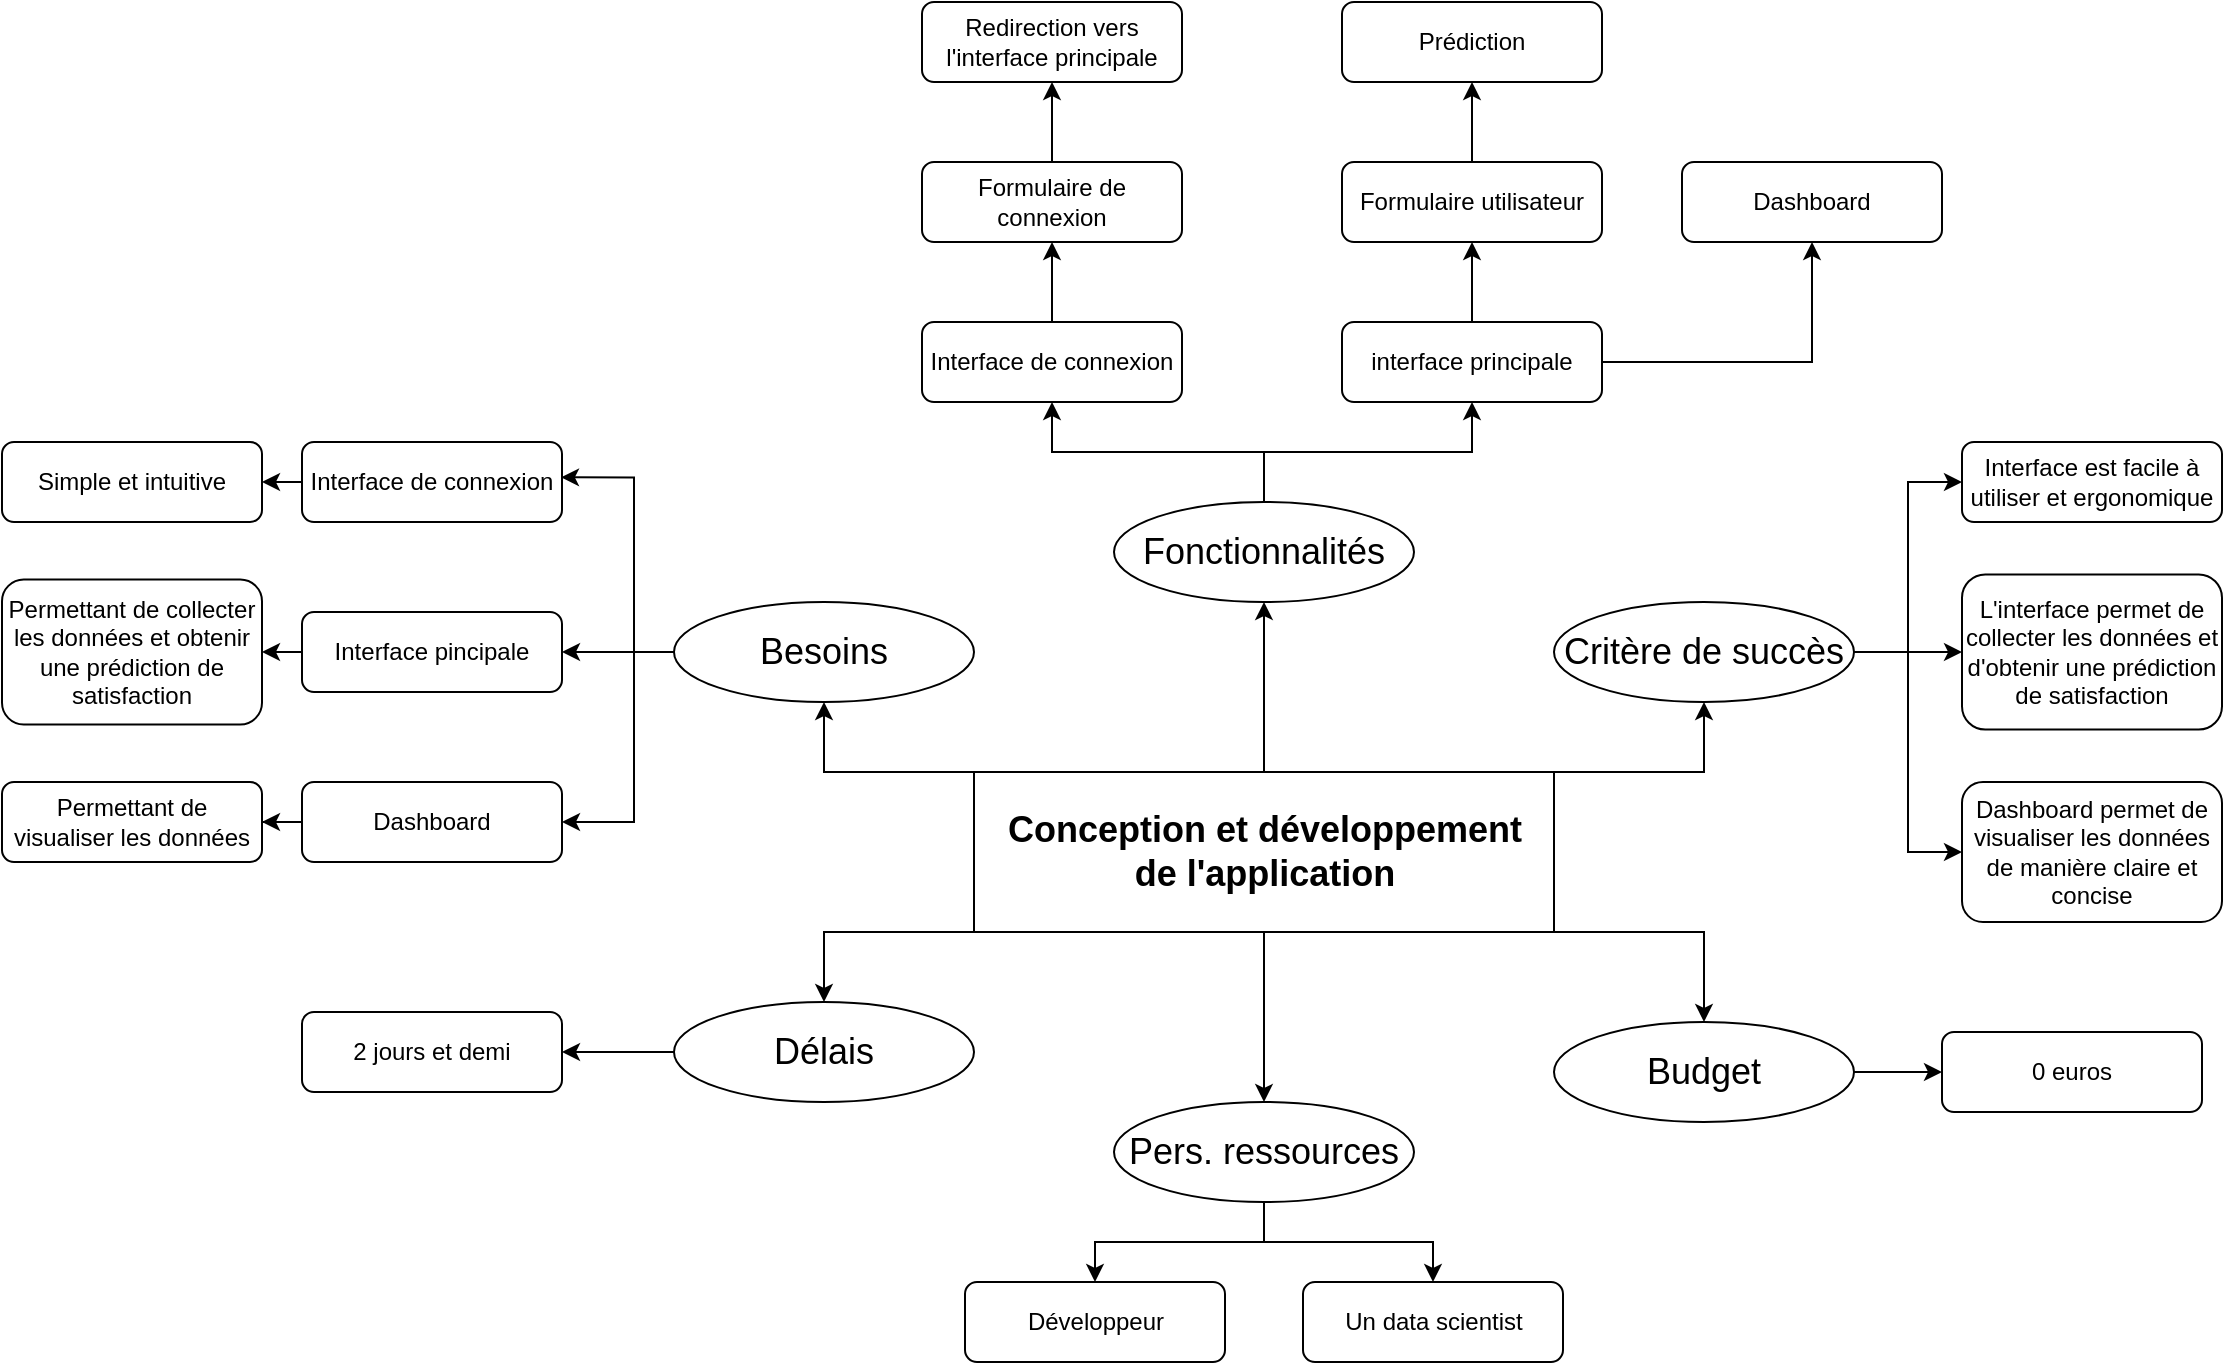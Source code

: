<mxfile version="22.1.4" type="github">
  <diagram name="Page-1" id="taecw9C5bGbbCVP_hGBg">
    <mxGraphModel dx="1762" dy="877" grid="1" gridSize="10" guides="1" tooltips="1" connect="1" arrows="1" fold="1" page="1" pageScale="1" pageWidth="827" pageHeight="1169" math="0" shadow="0">
      <root>
        <mxCell id="0" />
        <mxCell id="1" parent="0" />
        <mxCell id="JHMLERF2ndYPwHmZeLBS-14" style="edgeStyle=orthogonalEdgeStyle;rounded=0;orthogonalLoop=1;jettySize=auto;html=1;exitX=0.5;exitY=0;exitDx=0;exitDy=0;entryX=0.5;entryY=1;entryDx=0;entryDy=0;" edge="1" parent="1" source="JHMLERF2ndYPwHmZeLBS-1" target="JHMLERF2ndYPwHmZeLBS-7">
          <mxGeometry relative="1" as="geometry" />
        </mxCell>
        <mxCell id="JHMLERF2ndYPwHmZeLBS-16" style="edgeStyle=orthogonalEdgeStyle;rounded=0;orthogonalLoop=1;jettySize=auto;html=1;exitX=1;exitY=0;exitDx=0;exitDy=0;entryX=0.5;entryY=1;entryDx=0;entryDy=0;" edge="1" parent="1" source="JHMLERF2ndYPwHmZeLBS-1" target="JHMLERF2ndYPwHmZeLBS-9">
          <mxGeometry relative="1" as="geometry">
            <Array as="points">
              <mxPoint x="1461" y="545" />
            </Array>
          </mxGeometry>
        </mxCell>
        <mxCell id="JHMLERF2ndYPwHmZeLBS-17" style="edgeStyle=orthogonalEdgeStyle;rounded=0;orthogonalLoop=1;jettySize=auto;html=1;exitX=1;exitY=1;exitDx=0;exitDy=0;entryX=0.5;entryY=0;entryDx=0;entryDy=0;" edge="1" parent="1" source="JHMLERF2ndYPwHmZeLBS-1" target="JHMLERF2ndYPwHmZeLBS-12">
          <mxGeometry relative="1" as="geometry">
            <Array as="points">
              <mxPoint x="1461" y="625" />
            </Array>
          </mxGeometry>
        </mxCell>
        <mxCell id="JHMLERF2ndYPwHmZeLBS-18" style="edgeStyle=orthogonalEdgeStyle;rounded=0;orthogonalLoop=1;jettySize=auto;html=1;exitX=0;exitY=0;exitDx=0;exitDy=0;entryX=0.5;entryY=1;entryDx=0;entryDy=0;" edge="1" parent="1" source="JHMLERF2ndYPwHmZeLBS-1" target="JHMLERF2ndYPwHmZeLBS-4">
          <mxGeometry relative="1" as="geometry">
            <Array as="points">
              <mxPoint x="1021" y="545" />
            </Array>
          </mxGeometry>
        </mxCell>
        <mxCell id="JHMLERF2ndYPwHmZeLBS-19" style="edgeStyle=orthogonalEdgeStyle;rounded=0;orthogonalLoop=1;jettySize=auto;html=1;exitX=0;exitY=1;exitDx=0;exitDy=0;entryX=0.5;entryY=0;entryDx=0;entryDy=0;" edge="1" parent="1" source="JHMLERF2ndYPwHmZeLBS-1" target="JHMLERF2ndYPwHmZeLBS-10">
          <mxGeometry relative="1" as="geometry">
            <Array as="points">
              <mxPoint x="1021" y="625" />
            </Array>
          </mxGeometry>
        </mxCell>
        <mxCell id="JHMLERF2ndYPwHmZeLBS-20" style="edgeStyle=orthogonalEdgeStyle;rounded=0;orthogonalLoop=1;jettySize=auto;html=1;exitX=0.5;exitY=1;exitDx=0;exitDy=0;entryX=0.5;entryY=0;entryDx=0;entryDy=0;" edge="1" parent="1" source="JHMLERF2ndYPwHmZeLBS-1" target="JHMLERF2ndYPwHmZeLBS-11">
          <mxGeometry relative="1" as="geometry" />
        </mxCell>
        <mxCell id="JHMLERF2ndYPwHmZeLBS-1" value="" style="swimlane;startSize=0;fillColor=#FFF2CC;" vertex="1" parent="1">
          <mxGeometry x="1096" y="545" width="290" height="80" as="geometry" />
        </mxCell>
        <mxCell id="JHMLERF2ndYPwHmZeLBS-3" value="&lt;font style=&quot;font-size: 18px;&quot;&gt;&lt;b&gt;Conception et développement &lt;br&gt;de l&#39;application&lt;/b&gt;&lt;/font&gt;" style="text;html=1;align=center;verticalAlign=middle;resizable=0;points=[];autosize=1;strokeColor=none;fillColor=none;" vertex="1" parent="JHMLERF2ndYPwHmZeLBS-1">
          <mxGeometry x="5" y="10" width="280" height="60" as="geometry" />
        </mxCell>
        <mxCell id="JHMLERF2ndYPwHmZeLBS-35" style="edgeStyle=orthogonalEdgeStyle;rounded=0;orthogonalLoop=1;jettySize=auto;html=1;exitX=0;exitY=0.5;exitDx=0;exitDy=0;entryX=1;entryY=0.5;entryDx=0;entryDy=0;" edge="1" parent="1" target="JHMLERF2ndYPwHmZeLBS-31">
          <mxGeometry relative="1" as="geometry">
            <mxPoint x="926.0" y="485" as="sourcePoint" />
            <Array as="points">
              <mxPoint x="926" y="570" />
            </Array>
          </mxGeometry>
        </mxCell>
        <mxCell id="JHMLERF2ndYPwHmZeLBS-40" style="edgeStyle=orthogonalEdgeStyle;rounded=0;orthogonalLoop=1;jettySize=auto;html=1;exitX=0;exitY=0.5;exitDx=0;exitDy=0;" edge="1" parent="1" source="JHMLERF2ndYPwHmZeLBS-4" target="JHMLERF2ndYPwHmZeLBS-27">
          <mxGeometry relative="1" as="geometry" />
        </mxCell>
        <mxCell id="JHMLERF2ndYPwHmZeLBS-4" value="&lt;font style=&quot;font-size: 18px;&quot;&gt;Besoins&lt;/font&gt;" style="ellipse;whiteSpace=wrap;html=1;" vertex="1" parent="1">
          <mxGeometry x="946" y="460" width="150" height="50" as="geometry" />
        </mxCell>
        <mxCell id="JHMLERF2ndYPwHmZeLBS-44" style="edgeStyle=orthogonalEdgeStyle;rounded=0;orthogonalLoop=1;jettySize=auto;html=1;exitX=0.5;exitY=0;exitDx=0;exitDy=0;entryX=0.5;entryY=1;entryDx=0;entryDy=0;" edge="1" parent="1" source="JHMLERF2ndYPwHmZeLBS-7" target="JHMLERF2ndYPwHmZeLBS-42">
          <mxGeometry relative="1" as="geometry" />
        </mxCell>
        <mxCell id="JHMLERF2ndYPwHmZeLBS-45" style="edgeStyle=orthogonalEdgeStyle;rounded=0;orthogonalLoop=1;jettySize=auto;html=1;exitX=0.5;exitY=0;exitDx=0;exitDy=0;entryX=0.5;entryY=1;entryDx=0;entryDy=0;" edge="1" parent="1" source="JHMLERF2ndYPwHmZeLBS-7" target="JHMLERF2ndYPwHmZeLBS-43">
          <mxGeometry relative="1" as="geometry" />
        </mxCell>
        <mxCell id="JHMLERF2ndYPwHmZeLBS-7" value="&lt;font style=&quot;font-size: 18px;&quot;&gt;Fonctionnalités&lt;/font&gt;" style="ellipse;whiteSpace=wrap;html=1;" vertex="1" parent="1">
          <mxGeometry x="1166" y="410" width="150" height="50" as="geometry" />
        </mxCell>
        <mxCell id="JHMLERF2ndYPwHmZeLBS-85" style="edgeStyle=orthogonalEdgeStyle;rounded=0;orthogonalLoop=1;jettySize=auto;html=1;exitX=1;exitY=0.5;exitDx=0;exitDy=0;" edge="1" parent="1" source="JHMLERF2ndYPwHmZeLBS-9" target="JHMLERF2ndYPwHmZeLBS-74">
          <mxGeometry relative="1" as="geometry" />
        </mxCell>
        <mxCell id="JHMLERF2ndYPwHmZeLBS-86" style="edgeStyle=orthogonalEdgeStyle;rounded=0;orthogonalLoop=1;jettySize=auto;html=1;exitX=1;exitY=0.5;exitDx=0;exitDy=0;entryX=0;entryY=0.5;entryDx=0;entryDy=0;" edge="1" parent="1" source="JHMLERF2ndYPwHmZeLBS-9" target="JHMLERF2ndYPwHmZeLBS-73">
          <mxGeometry relative="1" as="geometry" />
        </mxCell>
        <mxCell id="JHMLERF2ndYPwHmZeLBS-87" style="edgeStyle=orthogonalEdgeStyle;rounded=0;orthogonalLoop=1;jettySize=auto;html=1;exitX=1;exitY=0.5;exitDx=0;exitDy=0;entryX=0;entryY=0.5;entryDx=0;entryDy=0;" edge="1" parent="1" source="JHMLERF2ndYPwHmZeLBS-9" target="JHMLERF2ndYPwHmZeLBS-75">
          <mxGeometry relative="1" as="geometry" />
        </mxCell>
        <mxCell id="JHMLERF2ndYPwHmZeLBS-9" value="&lt;span style=&quot;font-size: 18px;&quot;&gt;Critère de succès&lt;/span&gt;" style="ellipse;whiteSpace=wrap;html=1;" vertex="1" parent="1">
          <mxGeometry x="1386" y="460" width="150" height="50" as="geometry" />
        </mxCell>
        <mxCell id="JHMLERF2ndYPwHmZeLBS-89" style="edgeStyle=orthogonalEdgeStyle;rounded=0;orthogonalLoop=1;jettySize=auto;html=1;exitX=0;exitY=0.5;exitDx=0;exitDy=0;" edge="1" parent="1" source="JHMLERF2ndYPwHmZeLBS-10" target="JHMLERF2ndYPwHmZeLBS-88">
          <mxGeometry relative="1" as="geometry" />
        </mxCell>
        <mxCell id="JHMLERF2ndYPwHmZeLBS-10" value="&lt;font style=&quot;font-size: 18px;&quot;&gt;Délais&lt;/font&gt;" style="ellipse;whiteSpace=wrap;html=1;" vertex="1" parent="1">
          <mxGeometry x="946" y="660" width="150" height="50" as="geometry" />
        </mxCell>
        <mxCell id="JHMLERF2ndYPwHmZeLBS-94" style="edgeStyle=orthogonalEdgeStyle;rounded=0;orthogonalLoop=1;jettySize=auto;html=1;exitX=0.5;exitY=1;exitDx=0;exitDy=0;entryX=0.5;entryY=0;entryDx=0;entryDy=0;" edge="1" parent="1" source="JHMLERF2ndYPwHmZeLBS-11" target="JHMLERF2ndYPwHmZeLBS-92">
          <mxGeometry relative="1" as="geometry" />
        </mxCell>
        <mxCell id="JHMLERF2ndYPwHmZeLBS-95" style="edgeStyle=orthogonalEdgeStyle;rounded=0;orthogonalLoop=1;jettySize=auto;html=1;exitX=0.5;exitY=1;exitDx=0;exitDy=0;entryX=0.5;entryY=0;entryDx=0;entryDy=0;" edge="1" parent="1" source="JHMLERF2ndYPwHmZeLBS-11" target="JHMLERF2ndYPwHmZeLBS-93">
          <mxGeometry relative="1" as="geometry" />
        </mxCell>
        <mxCell id="JHMLERF2ndYPwHmZeLBS-11" value="&lt;span style=&quot;font-size: 18px;&quot;&gt;Pers. ressources&lt;/span&gt;" style="ellipse;whiteSpace=wrap;html=1;" vertex="1" parent="1">
          <mxGeometry x="1166" y="710" width="150" height="50" as="geometry" />
        </mxCell>
        <mxCell id="JHMLERF2ndYPwHmZeLBS-91" style="edgeStyle=orthogonalEdgeStyle;rounded=0;orthogonalLoop=1;jettySize=auto;html=1;exitX=1;exitY=0.5;exitDx=0;exitDy=0;entryX=0;entryY=0.5;entryDx=0;entryDy=0;" edge="1" parent="1" source="JHMLERF2ndYPwHmZeLBS-12" target="JHMLERF2ndYPwHmZeLBS-90">
          <mxGeometry relative="1" as="geometry" />
        </mxCell>
        <mxCell id="JHMLERF2ndYPwHmZeLBS-12" value="&lt;font style=&quot;font-size: 18px;&quot;&gt;Budget&lt;/font&gt;" style="ellipse;whiteSpace=wrap;html=1;" vertex="1" parent="1">
          <mxGeometry x="1386" y="670" width="150" height="50" as="geometry" />
        </mxCell>
        <mxCell id="JHMLERF2ndYPwHmZeLBS-36" style="edgeStyle=orthogonalEdgeStyle;rounded=0;orthogonalLoop=1;jettySize=auto;html=1;exitX=0;exitY=0.5;exitDx=0;exitDy=0;entryX=1;entryY=0.5;entryDx=0;entryDy=0;" edge="1" parent="1" source="JHMLERF2ndYPwHmZeLBS-26" target="JHMLERF2ndYPwHmZeLBS-30">
          <mxGeometry relative="1" as="geometry" />
        </mxCell>
        <mxCell id="JHMLERF2ndYPwHmZeLBS-26" value="Interface de connexion&lt;span id=&quot;docs-internal-guid-3e4ef8b2-7fff-d972-ab93-ef912944479c&quot;&gt;&lt;/span&gt;" style="rounded=1;whiteSpace=wrap;html=1;" vertex="1" parent="1">
          <mxGeometry x="760" y="380" width="130" height="40" as="geometry" />
        </mxCell>
        <mxCell id="JHMLERF2ndYPwHmZeLBS-37" style="edgeStyle=orthogonalEdgeStyle;rounded=0;orthogonalLoop=1;jettySize=auto;html=1;exitX=0;exitY=0.5;exitDx=0;exitDy=0;" edge="1" parent="1" source="JHMLERF2ndYPwHmZeLBS-27" target="JHMLERF2ndYPwHmZeLBS-29">
          <mxGeometry relative="1" as="geometry" />
        </mxCell>
        <mxCell id="JHMLERF2ndYPwHmZeLBS-27" value="Interface pincipale&lt;span id=&quot;docs-internal-guid-3e4ef8b2-7fff-d972-ab93-ef912944479c&quot;&gt;&lt;/span&gt;" style="rounded=1;whiteSpace=wrap;html=1;" vertex="1" parent="1">
          <mxGeometry x="760" y="465" width="130" height="40" as="geometry" />
        </mxCell>
        <mxCell id="JHMLERF2ndYPwHmZeLBS-29" value="Permettant de collecter les données et obtenir une prédiction de satisfaction&lt;span id=&quot;docs-internal-guid-3e4ef8b2-7fff-d972-ab93-ef912944479c&quot;&gt;&lt;/span&gt;" style="rounded=1;whiteSpace=wrap;html=1;" vertex="1" parent="1">
          <mxGeometry x="610" y="448.75" width="130" height="72.5" as="geometry" />
        </mxCell>
        <mxCell id="JHMLERF2ndYPwHmZeLBS-30" value="Simple et intuitive&lt;span id=&quot;docs-internal-guid-3e4ef8b2-7fff-d972-ab93-ef912944479c&quot;&gt;&lt;/span&gt;" style="rounded=1;whiteSpace=wrap;html=1;" vertex="1" parent="1">
          <mxGeometry x="610" y="380" width="130" height="40" as="geometry" />
        </mxCell>
        <mxCell id="JHMLERF2ndYPwHmZeLBS-38" style="edgeStyle=orthogonalEdgeStyle;rounded=0;orthogonalLoop=1;jettySize=auto;html=1;exitX=0;exitY=0.5;exitDx=0;exitDy=0;" edge="1" parent="1" source="JHMLERF2ndYPwHmZeLBS-31" target="JHMLERF2ndYPwHmZeLBS-32">
          <mxGeometry relative="1" as="geometry" />
        </mxCell>
        <mxCell id="JHMLERF2ndYPwHmZeLBS-31" value="Dashboard" style="rounded=1;whiteSpace=wrap;html=1;" vertex="1" parent="1">
          <mxGeometry x="760" y="550" width="130" height="40" as="geometry" />
        </mxCell>
        <mxCell id="JHMLERF2ndYPwHmZeLBS-32" value="Permettant de visualiser les données" style="rounded=1;whiteSpace=wrap;html=1;" vertex="1" parent="1">
          <mxGeometry x="610" y="550" width="130" height="40" as="geometry" />
        </mxCell>
        <mxCell id="JHMLERF2ndYPwHmZeLBS-34" style="edgeStyle=orthogonalEdgeStyle;rounded=0;orthogonalLoop=1;jettySize=auto;html=1;exitX=0;exitY=0.5;exitDx=0;exitDy=0;entryX=0.996;entryY=0.442;entryDx=0;entryDy=0;entryPerimeter=0;" edge="1" parent="1" target="JHMLERF2ndYPwHmZeLBS-26">
          <mxGeometry relative="1" as="geometry">
            <mxPoint x="926.0" y="485" as="sourcePoint" />
            <Array as="points">
              <mxPoint x="926" y="398" />
            </Array>
          </mxGeometry>
        </mxCell>
        <mxCell id="JHMLERF2ndYPwHmZeLBS-65" style="edgeStyle=orthogonalEdgeStyle;rounded=0;orthogonalLoop=1;jettySize=auto;html=1;exitX=0.5;exitY=0;exitDx=0;exitDy=0;entryX=0.5;entryY=1;entryDx=0;entryDy=0;" edge="1" parent="1" source="JHMLERF2ndYPwHmZeLBS-42" target="JHMLERF2ndYPwHmZeLBS-47">
          <mxGeometry relative="1" as="geometry" />
        </mxCell>
        <mxCell id="JHMLERF2ndYPwHmZeLBS-42" value="Interface de connexion" style="rounded=1;whiteSpace=wrap;html=1;" vertex="1" parent="1">
          <mxGeometry x="1070" y="320" width="130" height="40" as="geometry" />
        </mxCell>
        <mxCell id="JHMLERF2ndYPwHmZeLBS-67" style="edgeStyle=orthogonalEdgeStyle;rounded=0;orthogonalLoop=1;jettySize=auto;html=1;exitX=0.5;exitY=0;exitDx=0;exitDy=0;entryX=0.5;entryY=1;entryDx=0;entryDy=0;" edge="1" parent="1" source="JHMLERF2ndYPwHmZeLBS-43" target="JHMLERF2ndYPwHmZeLBS-62">
          <mxGeometry relative="1" as="geometry" />
        </mxCell>
        <mxCell id="JHMLERF2ndYPwHmZeLBS-70" style="edgeStyle=orthogonalEdgeStyle;rounded=0;orthogonalLoop=1;jettySize=auto;html=1;exitX=1;exitY=0.5;exitDx=0;exitDy=0;entryX=0.5;entryY=1;entryDx=0;entryDy=0;" edge="1" parent="1" source="JHMLERF2ndYPwHmZeLBS-43" target="JHMLERF2ndYPwHmZeLBS-69">
          <mxGeometry relative="1" as="geometry" />
        </mxCell>
        <mxCell id="JHMLERF2ndYPwHmZeLBS-43" value="interface principale" style="rounded=1;whiteSpace=wrap;html=1;" vertex="1" parent="1">
          <mxGeometry x="1280" y="320" width="130" height="40" as="geometry" />
        </mxCell>
        <mxCell id="JHMLERF2ndYPwHmZeLBS-66" style="edgeStyle=orthogonalEdgeStyle;rounded=0;orthogonalLoop=1;jettySize=auto;html=1;exitX=0.5;exitY=0;exitDx=0;exitDy=0;" edge="1" parent="1" source="JHMLERF2ndYPwHmZeLBS-47" target="JHMLERF2ndYPwHmZeLBS-51">
          <mxGeometry relative="1" as="geometry" />
        </mxCell>
        <mxCell id="JHMLERF2ndYPwHmZeLBS-47" value="Formulaire de connexion" style="rounded=1;whiteSpace=wrap;html=1;" vertex="1" parent="1">
          <mxGeometry x="1070" y="240" width="130" height="40" as="geometry" />
        </mxCell>
        <mxCell id="JHMLERF2ndYPwHmZeLBS-51" value="Redirection vers l&#39;interface principale" style="rounded=1;whiteSpace=wrap;html=1;" vertex="1" parent="1">
          <mxGeometry x="1070" y="160" width="130" height="40" as="geometry" />
        </mxCell>
        <mxCell id="JHMLERF2ndYPwHmZeLBS-68" style="edgeStyle=orthogonalEdgeStyle;rounded=0;orthogonalLoop=1;jettySize=auto;html=1;exitX=0.5;exitY=0;exitDx=0;exitDy=0;entryX=0.5;entryY=1;entryDx=0;entryDy=0;" edge="1" parent="1" source="JHMLERF2ndYPwHmZeLBS-62" target="JHMLERF2ndYPwHmZeLBS-63">
          <mxGeometry relative="1" as="geometry" />
        </mxCell>
        <mxCell id="JHMLERF2ndYPwHmZeLBS-62" value="Formulaire utilisateur" style="rounded=1;whiteSpace=wrap;html=1;" vertex="1" parent="1">
          <mxGeometry x="1280" y="240" width="130" height="40" as="geometry" />
        </mxCell>
        <mxCell id="JHMLERF2ndYPwHmZeLBS-63" value="Prédiction" style="rounded=1;whiteSpace=wrap;html=1;" vertex="1" parent="1">
          <mxGeometry x="1280" y="160" width="130" height="40" as="geometry" />
        </mxCell>
        <mxCell id="JHMLERF2ndYPwHmZeLBS-69" value="Dashboard" style="rounded=1;whiteSpace=wrap;html=1;" vertex="1" parent="1">
          <mxGeometry x="1450" y="240" width="130" height="40" as="geometry" />
        </mxCell>
        <mxCell id="JHMLERF2ndYPwHmZeLBS-73" value="Interface est facile à utiliser et ergonomique&lt;span id=&quot;docs-internal-guid-3e4ef8b2-7fff-d972-ab93-ef912944479c&quot;&gt;&lt;/span&gt;" style="rounded=1;whiteSpace=wrap;html=1;" vertex="1" parent="1">
          <mxGeometry x="1590" y="380" width="130" height="40" as="geometry" />
        </mxCell>
        <mxCell id="JHMLERF2ndYPwHmZeLBS-74" value="L&#39;interface permet de collecter les données et d&#39;obtenir une prédiction de satisfaction&lt;span id=&quot;docs-internal-guid-3e4ef8b2-7fff-d972-ab93-ef912944479c&quot;&gt;&lt;/span&gt;" style="rounded=1;whiteSpace=wrap;html=1;" vertex="1" parent="1">
          <mxGeometry x="1590" y="446.25" width="130" height="77.5" as="geometry" />
        </mxCell>
        <mxCell id="JHMLERF2ndYPwHmZeLBS-75" value="Dashboard permet de visualiser les données de manière claire et concise" style="rounded=1;whiteSpace=wrap;html=1;" vertex="1" parent="1">
          <mxGeometry x="1590" y="550" width="130" height="70" as="geometry" />
        </mxCell>
        <mxCell id="JHMLERF2ndYPwHmZeLBS-88" value="2 jours et demi" style="rounded=1;whiteSpace=wrap;html=1;" vertex="1" parent="1">
          <mxGeometry x="760" y="665" width="130" height="40" as="geometry" />
        </mxCell>
        <mxCell id="JHMLERF2ndYPwHmZeLBS-90" value="0 euros&lt;span id=&quot;docs-internal-guid-af674c42-7fff-b679-99c2-cb406470c928&quot;&gt;&lt;/span&gt;" style="rounded=1;whiteSpace=wrap;html=1;" vertex="1" parent="1">
          <mxGeometry x="1580" y="675" width="130" height="40" as="geometry" />
        </mxCell>
        <mxCell id="JHMLERF2ndYPwHmZeLBS-92" value="Développeur" style="rounded=1;whiteSpace=wrap;html=1;" vertex="1" parent="1">
          <mxGeometry x="1091.5" y="800" width="130" height="40" as="geometry" />
        </mxCell>
        <mxCell id="JHMLERF2ndYPwHmZeLBS-93" value="Un&amp;nbsp;data scientist" style="rounded=1;whiteSpace=wrap;html=1;" vertex="1" parent="1">
          <mxGeometry x="1260.5" y="800" width="130" height="40" as="geometry" />
        </mxCell>
      </root>
    </mxGraphModel>
  </diagram>
</mxfile>
